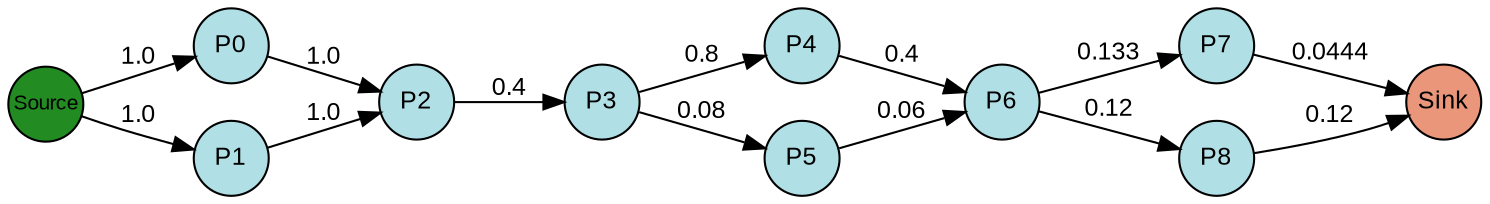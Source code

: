 digraph {
  splines=true;
node [margin=0 fontname=arial fontcolor=black fontsize=12 shape=circle width=0.5 fixedsize=true style=filled fillcolor=powderblue]
  1 [label="P0"]
  2 [label="P1"]
  3 [label="P2"]
  4 [label="P3"]
  5 [label="P4"]
  6 [label="P5"]
  7 [label="P6"]
  8 [label="P7"]
  9 [label="P8"]
  node [margin=0 fontname=arial fontcolor=black fontsize=10 shape=circle width=0.5 fixedsize=true style=filled fillcolor=forestgreen]
  10 [label="Source"]
  node [margin=0 fontname=arial fontcolor=black fontsize=12 shape=circle width=0.5 fixedsize=true style=filled fillcolor=darksalmon]
  11 [label="Sink"]
rankdir=LR
edge [margin=0 fontname=arial fontcolor=black fontsize=12]
   1 -> 3 [label="1.0"]
   2 -> 3 [label="1.0"]
   3 -> 4 [label="0.4"]
   4 -> 5 [label="0.8"]
   4 -> 6 [label="0.08"]
   5 -> 7 [label="0.4"]
   6 -> 7 [label="0.06"]
   7 -> 8 [label="0.133"]
   7 -> 9 [label="0.12"]
   10 -> 2 [label="1.0"]
   10 -> 1 [label="1.0"]
   9 -> 11 [label="0.12"]
   8 -> 11 [label="0.0444"]

  {rank=same 10}
	{rank=same  1, 2 }
	{rank=same  3 }
	{rank=same  4 }
	{rank=same  5, 6 }
	{rank=same  7 }
	{rank=same  8, 9 }
  {rank=same 11}
}
